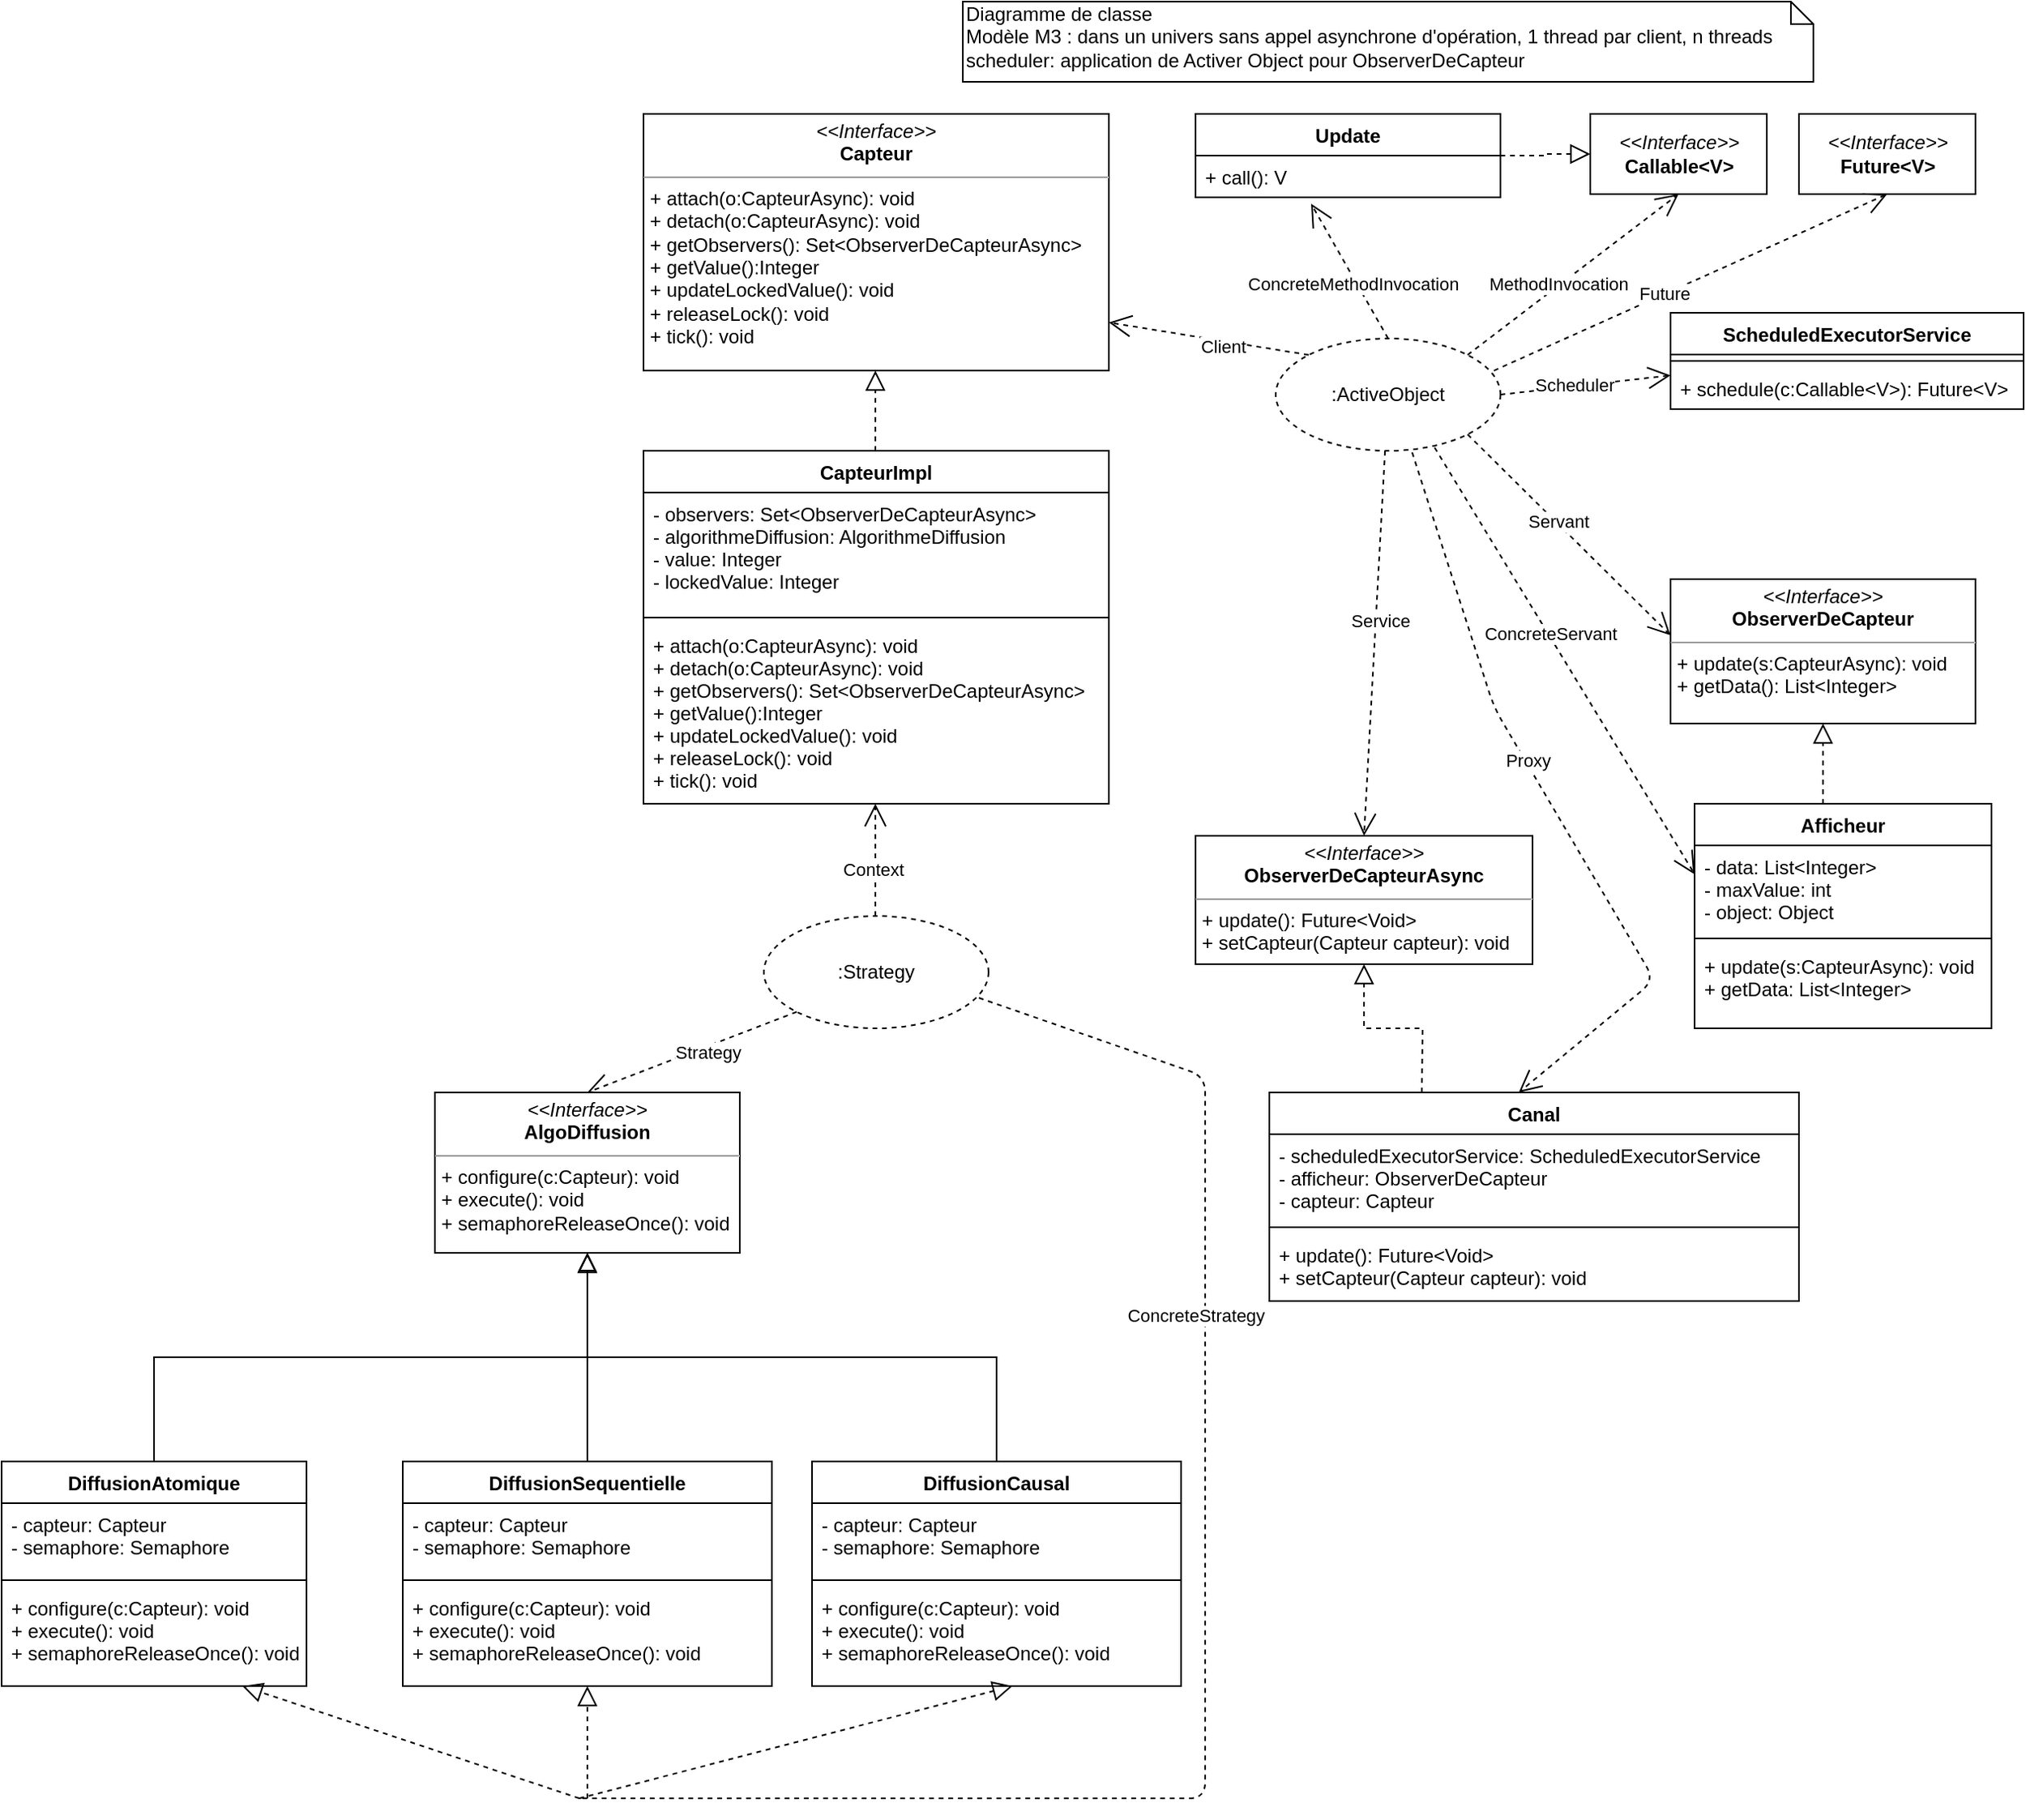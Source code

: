 <mxfile version="14.1.8" type="device"><diagram id="btUnCOec4EC8QKUumP4a" name="Page-1"><mxGraphModel dx="2249" dy="798" grid="1" gridSize="10" guides="1" tooltips="1" connect="1" arrows="1" fold="1" page="1" pageScale="1" pageWidth="827" pageHeight="1169" math="0" shadow="0"><root><mxCell id="0"/><mxCell id="1" parent="0"/><mxCell id="-bEl5EiCQrOa1FqBtvlF-1" value="Diagramme de classe&lt;br&gt;Modèle M3 : dans un univers sans appel asynchrone d'opération, 1 thread par client, n threads scheduler: application de Activer Object pour ObserverDeCapteur" style="shape=note;whiteSpace=wrap;html=1;size=14;verticalAlign=top;align=left;spacingTop=-6;" parent="1" vertex="1"><mxGeometry x="-201" y="10" width="530" height="50" as="geometry"/></mxCell><mxCell id="-bEl5EiCQrOa1FqBtvlF-2" value=":ActiveObject" style="ellipse;whiteSpace=wrap;html=1;dashed=1;" parent="1" vertex="1"><mxGeometry x="-6" y="220" width="140" height="70" as="geometry"/></mxCell><mxCell id="-bEl5EiCQrOa1FqBtvlF-8" value="&lt;p style=&quot;margin: 0px ; margin-top: 4px ; text-align: center&quot;&gt;&lt;i&gt;&amp;lt;&amp;lt;Interface&amp;gt;&amp;gt;&lt;/i&gt;&lt;br&gt;&lt;b&gt;ObserverDeCapteur&lt;/b&gt;&lt;/p&gt;&lt;hr size=&quot;1&quot;&gt;&lt;p style=&quot;margin: 0px ; margin-left: 4px&quot;&gt;+ update(s:Capteur)&lt;/p&gt;" style="verticalAlign=top;align=left;overflow=fill;fontSize=12;fontFamily=Helvetica;html=1;" parent="1" vertex="1"><mxGeometry x="240" y="370" width="190" height="70" as="geometry"/></mxCell><mxCell id="-bEl5EiCQrOa1FqBtvlF-10" value="" style="endArrow=open;endFill=1;endSize=12;html=1;dashed=1;exitX=1;exitY=1;exitDx=0;exitDy=0;entryX=0;entryY=0.5;entryDx=0;entryDy=0;" parent="1" source="-bEl5EiCQrOa1FqBtvlF-2" target="-bEl5EiCQrOa1FqBtvlF-8" edge="1"><mxGeometry width="160" relative="1" as="geometry"><mxPoint x="-20" y="230" as="sourcePoint"/><mxPoint x="140" y="230" as="targetPoint"/></mxGeometry></mxCell><mxCell id="-bEl5EiCQrOa1FqBtvlF-11" value="Servant" style="edgeLabel;html=1;align=center;verticalAlign=middle;resizable=0;points=[];" parent="-bEl5EiCQrOa1FqBtvlF-10" vertex="1" connectable="0"><mxGeometry x="-0.132" y="2" relative="1" as="geometry"><mxPoint y="1" as="offset"/></mxGeometry></mxCell><mxCell id="-bEl5EiCQrOa1FqBtvlF-14" value="" style="endArrow=open;endFill=1;endSize=12;html=1;dashed=1;exitX=0;exitY=0;exitDx=0;exitDy=0;entryX=1;entryY=1;entryDx=0;entryDy=0;" parent="1" source="-bEl5EiCQrOa1FqBtvlF-2" edge="1"><mxGeometry width="160" relative="1" as="geometry"><mxPoint x="-90.003" y="289.999" as="sourcePoint"/><mxPoint x="-110" y="210" as="targetPoint"/></mxGeometry></mxCell><mxCell id="-bEl5EiCQrOa1FqBtvlF-15" value="Client" style="edgeLabel;html=1;align=center;verticalAlign=middle;resizable=0;points=[];" parent="-bEl5EiCQrOa1FqBtvlF-14" vertex="1" connectable="0"><mxGeometry x="-0.132" y="2" relative="1" as="geometry"><mxPoint y="1" as="offset"/></mxGeometry></mxCell><mxCell id="-bEl5EiCQrOa1FqBtvlF-29" value="" style="endArrow=open;endFill=1;endSize=12;html=1;dashed=1;exitX=0.707;exitY=0.971;exitDx=0;exitDy=0;entryX=0.001;entryY=0.698;entryDx=0;entryDy=0;entryPerimeter=0;exitPerimeter=0;" parent="1" source="-bEl5EiCQrOa1FqBtvlF-2" edge="1"><mxGeometry width="160" relative="1" as="geometry"><mxPoint x="24.257" y="339.625" as="sourcePoint"/><mxPoint x="255.16" y="554.148" as="targetPoint"/></mxGeometry></mxCell><mxCell id="-bEl5EiCQrOa1FqBtvlF-30" value="ConcreteServant" style="edgeLabel;html=1;align=center;verticalAlign=middle;resizable=0;points=[];" parent="-bEl5EiCQrOa1FqBtvlF-29" vertex="1" connectable="0"><mxGeometry x="-0.132" y="2" relative="1" as="geometry"><mxPoint y="1" as="offset"/></mxGeometry></mxCell><mxCell id="ZCmrtrx8sHGQ6auWHu1h-27" value="Update" style="swimlane;fontStyle=1;align=center;verticalAlign=top;childLayout=stackLayout;horizontal=1;startSize=26;horizontalStack=0;resizeParent=1;resizeParentMax=0;resizeLast=0;collapsible=1;marginBottom=0;" parent="1" vertex="1"><mxGeometry x="-56" y="80" width="190" height="52" as="geometry"/></mxCell><mxCell id="ZCmrtrx8sHGQ6auWHu1h-30" value="+ call(): V" style="text;strokeColor=none;fillColor=none;align=left;verticalAlign=top;spacingLeft=4;spacingRight=4;overflow=hidden;rotatable=0;points=[[0,0.5],[1,0.5]];portConstraint=eastwest;" parent="ZCmrtrx8sHGQ6auWHu1h-27" vertex="1"><mxGeometry y="26" width="190" height="26" as="geometry"/></mxCell><mxCell id="ZCmrtrx8sHGQ6auWHu1h-1" value="&lt;p style=&quot;margin: 0px ; margin-top: 4px ; text-align: center&quot;&gt;&lt;i&gt;&amp;lt;&amp;lt;Interface&amp;gt;&amp;gt;&lt;/i&gt;&lt;br&gt;&lt;b&gt;ObserverDeCapteurAsync&lt;/b&gt;&lt;/p&gt;&lt;hr size=&quot;1&quot;&gt;&lt;p style=&quot;margin: 0px ; margin-left: 4px&quot;&gt;+ update(): Future&amp;lt;Void&amp;gt;&lt;/p&gt;&lt;p style=&quot;margin: 0px ; margin-left: 4px&quot;&gt;+ setCapteur(Capteur capteur): void&lt;/p&gt;" style="verticalAlign=top;align=left;overflow=fill;fontSize=12;fontFamily=Helvetica;html=1;" parent="1" vertex="1"><mxGeometry x="-56" y="530" width="210" height="80" as="geometry"/></mxCell><mxCell id="ZCmrtrx8sHGQ6auWHu1h-3" value="" style="endArrow=open;endFill=1;endSize=12;html=1;dashed=1;entryX=0.5;entryY=0;entryDx=0;entryDy=0;" parent="1" source="-bEl5EiCQrOa1FqBtvlF-2" target="ZCmrtrx8sHGQ6auWHu1h-1" edge="1"><mxGeometry width="160" relative="1" as="geometry"><mxPoint x="170" y="190" as="sourcePoint"/><mxPoint x="276" y="340" as="targetPoint"/></mxGeometry></mxCell><mxCell id="ZCmrtrx8sHGQ6auWHu1h-4" value="Service" style="edgeLabel;html=1;align=center;verticalAlign=middle;resizable=0;points=[];" parent="ZCmrtrx8sHGQ6auWHu1h-3" vertex="1" connectable="0"><mxGeometry x="-0.132" y="2" relative="1" as="geometry"><mxPoint y="1" as="offset"/></mxGeometry></mxCell><mxCell id="ZCmrtrx8sHGQ6auWHu1h-9" value="" style="endArrow=open;endFill=1;endSize=12;html=1;dashed=1;exitX=0.607;exitY=1.014;exitDx=0;exitDy=0;exitPerimeter=0;" parent="1" source="-bEl5EiCQrOa1FqBtvlF-2" edge="1"><mxGeometry width="160" relative="1" as="geometry"><mxPoint x="123.497" y="289.749" as="sourcePoint"/><mxPoint x="145.417" y="690" as="targetPoint"/><Array as="points"><mxPoint x="130" y="450"/><mxPoint x="230" y="620"/></Array></mxGeometry></mxCell><mxCell id="ZCmrtrx8sHGQ6auWHu1h-10" value="Proxy" style="edgeLabel;html=1;align=center;verticalAlign=middle;resizable=0;points=[];" parent="ZCmrtrx8sHGQ6auWHu1h-9" vertex="1" connectable="0"><mxGeometry x="-0.132" y="2" relative="1" as="geometry"><mxPoint y="1" as="offset"/></mxGeometry></mxCell><mxCell id="ZCmrtrx8sHGQ6auWHu1h-12" style="edgeStyle=orthogonalEdgeStyle;rounded=0;orthogonalLoop=1;jettySize=auto;html=1;exitX=0.5;exitY=0;exitDx=0;exitDy=0;entryX=0.5;entryY=1;entryDx=0;entryDy=0;dashed=1;endArrow=block;endFill=0;endSize=10;" parent="1" target="ZCmrtrx8sHGQ6auWHu1h-1" edge="1"><mxGeometry relative="1" as="geometry"><mxPoint x="85" y="690" as="sourcePoint"/></mxGeometry></mxCell><mxCell id="ZCmrtrx8sHGQ6auWHu1h-18" value="" style="endArrow=open;endFill=1;endSize=12;html=1;dashed=1;exitX=1;exitY=0.5;exitDx=0;exitDy=0;entryX=0;entryY=0.5;entryDx=0;entryDy=0;" parent="1" source="-bEl5EiCQrOa1FqBtvlF-2" edge="1"><mxGeometry width="160" relative="1" as="geometry"><mxPoint x="144" y="265" as="sourcePoint"/><mxPoint x="240" y="243" as="targetPoint"/></mxGeometry></mxCell><mxCell id="ZCmrtrx8sHGQ6auWHu1h-19" value="Scheduler" style="edgeLabel;html=1;align=center;verticalAlign=middle;resizable=0;points=[];" parent="ZCmrtrx8sHGQ6auWHu1h-18" vertex="1" connectable="0"><mxGeometry x="-0.132" y="2" relative="1" as="geometry"><mxPoint y="1" as="offset"/></mxGeometry></mxCell><mxCell id="ZCmrtrx8sHGQ6auWHu1h-13" value="ScheduledExecutorService" style="swimlane;fontStyle=1;align=center;verticalAlign=top;childLayout=stackLayout;horizontal=1;startSize=26;horizontalStack=0;resizeParent=1;resizeParentMax=0;resizeLast=0;collapsible=1;marginBottom=0;" parent="1" vertex="1"><mxGeometry x="240" y="204" width="220" height="60" as="geometry"/></mxCell><mxCell id="ZCmrtrx8sHGQ6auWHu1h-15" value="" style="line;strokeWidth=1;fillColor=none;align=left;verticalAlign=middle;spacingTop=-1;spacingLeft=3;spacingRight=3;rotatable=0;labelPosition=right;points=[];portConstraint=eastwest;" parent="ZCmrtrx8sHGQ6auWHu1h-13" vertex="1"><mxGeometry y="26" width="220" height="8" as="geometry"/></mxCell><mxCell id="ZCmrtrx8sHGQ6auWHu1h-16" value="+ schedule(c:Callable&lt;V&gt;): Future&lt;V&gt;" style="text;strokeColor=none;fillColor=none;align=left;verticalAlign=top;spacingLeft=4;spacingRight=4;overflow=hidden;rotatable=0;points=[[0,0.5],[1,0.5]];portConstraint=eastwest;" parent="ZCmrtrx8sHGQ6auWHu1h-13" vertex="1"><mxGeometry y="34" width="220" height="26" as="geometry"/></mxCell><mxCell id="ZCmrtrx8sHGQ6auWHu1h-21" value="&lt;i&gt;&amp;lt;&amp;lt;Interface&amp;gt;&amp;gt;&lt;/i&gt;&lt;br&gt;&lt;b&gt;Future&amp;lt;V&amp;gt;&lt;/b&gt;" style="html=1;" parent="1" vertex="1"><mxGeometry x="320" y="80" width="110" height="50" as="geometry"/></mxCell><mxCell id="ZCmrtrx8sHGQ6auWHu1h-22" value="&lt;i&gt;&amp;lt;&amp;lt;Interface&amp;gt;&amp;gt;&lt;/i&gt;&lt;br&gt;&lt;b&gt;Callable&amp;lt;V&amp;gt;&lt;/b&gt;" style="html=1;" parent="1" vertex="1"><mxGeometry x="190" y="80" width="110" height="50" as="geometry"/></mxCell><mxCell id="ZCmrtrx8sHGQ6auWHu1h-23" value="" style="endArrow=open;endFill=1;endSize=12;html=1;dashed=1;exitX=0.971;exitY=0.286;exitDx=0;exitDy=0;entryX=0.5;entryY=1;entryDx=0;entryDy=0;exitPerimeter=0;" parent="1" source="-bEl5EiCQrOa1FqBtvlF-2" target="ZCmrtrx8sHGQ6auWHu1h-21" edge="1"><mxGeometry width="160" relative="1" as="geometry"><mxPoint x="123.497" y="240.251" as="sourcePoint"/><mxPoint x="250" y="253" as="targetPoint"/></mxGeometry></mxCell><mxCell id="ZCmrtrx8sHGQ6auWHu1h-24" value="Future" style="edgeLabel;html=1;align=center;verticalAlign=middle;resizable=0;points=[];" parent="ZCmrtrx8sHGQ6auWHu1h-23" vertex="1" connectable="0"><mxGeometry x="-0.132" y="2" relative="1" as="geometry"><mxPoint y="1" as="offset"/></mxGeometry></mxCell><mxCell id="ZCmrtrx8sHGQ6auWHu1h-25" value="" style="endArrow=open;endFill=1;endSize=12;html=1;dashed=1;exitX=1;exitY=0;exitDx=0;exitDy=0;entryX=0.5;entryY=1;entryDx=0;entryDy=0;" parent="1" source="-bEl5EiCQrOa1FqBtvlF-2" target="ZCmrtrx8sHGQ6auWHu1h-22" edge="1"><mxGeometry width="160" relative="1" as="geometry"><mxPoint x="123.497" y="240.251" as="sourcePoint"/><mxPoint x="265" y="160" as="targetPoint"/></mxGeometry></mxCell><mxCell id="ZCmrtrx8sHGQ6auWHu1h-26" value="MethodInvocation" style="edgeLabel;html=1;align=center;verticalAlign=middle;resizable=0;points=[];" parent="ZCmrtrx8sHGQ6auWHu1h-25" vertex="1" connectable="0"><mxGeometry x="-0.132" y="2" relative="1" as="geometry"><mxPoint y="1" as="offset"/></mxGeometry></mxCell><mxCell id="ZCmrtrx8sHGQ6auWHu1h-31" style="edgeStyle=orthogonalEdgeStyle;rounded=0;orthogonalLoop=1;jettySize=auto;html=1;entryX=0;entryY=0.5;entryDx=0;entryDy=0;dashed=1;endArrow=block;endFill=0;endSize=10;" parent="1" source="ZCmrtrx8sHGQ6auWHu1h-27" target="ZCmrtrx8sHGQ6auWHu1h-22" edge="1"><mxGeometry relative="1" as="geometry"><mxPoint x="160" y="120" as="sourcePoint"/><mxPoint x="-195" y="580" as="targetPoint"/></mxGeometry></mxCell><mxCell id="ZCmrtrx8sHGQ6auWHu1h-32" value="" style="endArrow=open;endFill=1;endSize=12;html=1;dashed=1;exitX=0.5;exitY=0;exitDx=0;exitDy=0;entryX=0.379;entryY=1.154;entryDx=0;entryDy=0;entryPerimeter=0;" parent="1" source="-bEl5EiCQrOa1FqBtvlF-2" target="ZCmrtrx8sHGQ6auWHu1h-30" edge="1"><mxGeometry width="160" relative="1" as="geometry"><mxPoint x="123.497" y="240.251" as="sourcePoint"/><mxPoint x="255" y="140" as="targetPoint"/></mxGeometry></mxCell><mxCell id="ZCmrtrx8sHGQ6auWHu1h-33" value="ConcreteMethodInvocation" style="edgeLabel;html=1;align=center;verticalAlign=middle;resizable=0;points=[];" parent="ZCmrtrx8sHGQ6auWHu1h-32" vertex="1" connectable="0"><mxGeometry x="-0.132" y="2" relative="1" as="geometry"><mxPoint y="1" as="offset"/></mxGeometry></mxCell><mxCell id="iypEKLU0uKmPTBZDskxn-1" value="&lt;p style=&quot;margin: 0px ; margin-top: 4px ; text-align: center&quot;&gt;&lt;i&gt;&amp;lt;&amp;lt;Interface&amp;gt;&amp;gt;&lt;/i&gt;&lt;br&gt;&lt;b&gt;Capteur&lt;/b&gt;&lt;/p&gt;&lt;hr size=&quot;1&quot;&gt;&lt;p style=&quot;margin: 0px ; margin-left: 4px&quot;&gt;+ attach(o:CapteurAsync): void&lt;/p&gt;&lt;p style=&quot;margin: 0px ; margin-left: 4px&quot;&gt;+ detach(o:CapteurAsync): void&lt;/p&gt;&lt;p style=&quot;margin: 0px ; margin-left: 4px&quot;&gt;+ getObservers(): Set&amp;lt;ObserverDeCapteurAsync&amp;gt;&lt;br&gt;&lt;/p&gt;&lt;p style=&quot;margin: 0px ; margin-left: 4px&quot;&gt;+ getValue():Integer&lt;/p&gt;&lt;p style=&quot;margin: 0px ; margin-left: 4px&quot;&gt;+ updateLockedValue(): void&lt;/p&gt;&lt;p style=&quot;margin: 0px ; margin-left: 4px&quot;&gt;+ releaseLock(): void&lt;br&gt;&lt;/p&gt;&lt;p style=&quot;margin: 0px ; margin-left: 4px&quot;&gt;+ tick(): void&lt;/p&gt;" style="verticalAlign=top;align=left;overflow=fill;fontSize=12;fontFamily=Helvetica;html=1;" parent="1" vertex="1"><mxGeometry x="-400" y="80" width="290" height="160" as="geometry"/></mxCell><mxCell id="iypEKLU0uKmPTBZDskxn-2" style="edgeStyle=orthogonalEdgeStyle;curved=1;orthogonalLoop=1;jettySize=auto;html=1;exitX=0.5;exitY=0;exitDx=0;exitDy=0;entryX=0.5;entryY=1;entryDx=0;entryDy=0;dashed=1;endArrow=block;endFill=0;endSize=10;" parent="1" edge="1"><mxGeometry relative="1" as="geometry"><mxPoint x="-255.5" y="290" as="sourcePoint"/><mxPoint x="-255.5" y="240" as="targetPoint"/></mxGeometry></mxCell><mxCell id="iypEKLU0uKmPTBZDskxn-7" value="CapteurImpl" style="swimlane;fontStyle=1;align=center;verticalAlign=top;childLayout=stackLayout;horizontal=1;startSize=26;horizontalStack=0;resizeParent=1;resizeParentMax=0;resizeLast=0;collapsible=1;marginBottom=0;" parent="1" vertex="1"><mxGeometry x="-400" y="290" width="290" height="220" as="geometry"/></mxCell><mxCell id="iypEKLU0uKmPTBZDskxn-8" value="- observers: Set&lt;ObserverDeCapteurAsync&gt; &#10;- algorithmeDiffusion: AlgorithmeDiffusion &#10;- value: Integer&#10;- lockedValue: Integer&#10;" style="text;strokeColor=none;fillColor=none;align=left;verticalAlign=top;spacingLeft=4;spacingRight=4;overflow=hidden;rotatable=0;points=[[0,0.5],[1,0.5]];portConstraint=eastwest;" parent="iypEKLU0uKmPTBZDskxn-7" vertex="1"><mxGeometry y="26" width="290" height="74" as="geometry"/></mxCell><mxCell id="iypEKLU0uKmPTBZDskxn-9" value="" style="line;strokeWidth=1;fillColor=none;align=left;verticalAlign=middle;spacingTop=-1;spacingLeft=3;spacingRight=3;rotatable=0;labelPosition=right;points=[];portConstraint=eastwest;" parent="iypEKLU0uKmPTBZDskxn-7" vertex="1"><mxGeometry y="100" width="290" height="8" as="geometry"/></mxCell><mxCell id="iypEKLU0uKmPTBZDskxn-10" value="+ attach(o:CapteurAsync): void&#10;+ detach(o:CapteurAsync): void&#10;+ getObservers(): Set&lt;ObserverDeCapteurAsync&gt;&#10;+ getValue():Integer&#10;+ updateLockedValue(): void&#10;+ releaseLock(): void&#10;+ tick(): void" style="text;strokeColor=none;fillColor=none;align=left;verticalAlign=top;spacingLeft=4;spacingRight=4;overflow=hidden;rotatable=0;points=[[0,0.5],[1,0.5]];portConstraint=eastwest;" parent="iypEKLU0uKmPTBZDskxn-7" vertex="1"><mxGeometry y="108" width="290" height="112" as="geometry"/></mxCell><mxCell id="iypEKLU0uKmPTBZDskxn-11" value="" style="endArrow=open;endFill=1;endSize=12;html=1;dashed=1;exitX=0.5;exitY=0;exitDx=0;exitDy=0;" parent="1" edge="1"><mxGeometry width="160" relative="1" as="geometry"><mxPoint x="-255.5" y="580" as="sourcePoint"/><mxPoint x="-255.5" y="510" as="targetPoint"/></mxGeometry></mxCell><mxCell id="iypEKLU0uKmPTBZDskxn-12" value="Context" style="edgeLabel;html=1;align=center;verticalAlign=middle;resizable=0;points=[];" parent="iypEKLU0uKmPTBZDskxn-11" vertex="1" connectable="0"><mxGeometry x="-0.132" y="2" relative="1" as="geometry"><mxPoint y="1" as="offset"/></mxGeometry></mxCell><mxCell id="iypEKLU0uKmPTBZDskxn-13" value=":Strategy" style="ellipse;whiteSpace=wrap;html=1;dashed=1;" parent="1" vertex="1"><mxGeometry x="-325" y="580" width="140" height="70" as="geometry"/></mxCell><mxCell id="iypEKLU0uKmPTBZDskxn-14" value="" style="endArrow=none;endFill=0;endSize=12;html=1;dashed=1;exitX=0.957;exitY=0.729;exitDx=0;exitDy=0;exitPerimeter=0;" parent="1" edge="1" source="iypEKLU0uKmPTBZDskxn-13"><mxGeometry width="160" relative="1" as="geometry"><mxPoint x="-175.503" y="639.749" as="sourcePoint"/><mxPoint x="-440" y="1130" as="targetPoint"/><Array as="points"><mxPoint x="-50" y="680"/><mxPoint x="-50" y="890"/><mxPoint x="-50" y="1130"/></Array></mxGeometry></mxCell><mxCell id="iypEKLU0uKmPTBZDskxn-15" value="ConcreteStrategy" style="edgeLabel;html=1;align=center;verticalAlign=middle;resizable=0;points=[];" parent="iypEKLU0uKmPTBZDskxn-14" vertex="1" connectable="0"><mxGeometry x="-0.132" y="2" relative="1" as="geometry"><mxPoint x="-8" y="-131.44" as="offset"/></mxGeometry></mxCell><mxCell id="iypEKLU0uKmPTBZDskxn-16" value="" style="endArrow=open;endFill=1;endSize=12;html=1;dashed=1;exitX=0;exitY=1;exitDx=0;exitDy=0;entryX=0.5;entryY=0;entryDx=0;entryDy=0;" parent="1" edge="1" source="iypEKLU0uKmPTBZDskxn-13"><mxGeometry width="160" relative="1" as="geometry"><mxPoint x="-274.497" y="639.749" as="sourcePoint"/><mxPoint x="-435" y="690" as="targetPoint"/></mxGeometry></mxCell><mxCell id="iypEKLU0uKmPTBZDskxn-17" value="Strategy" style="edgeLabel;html=1;align=center;verticalAlign=middle;resizable=0;points=[];" parent="iypEKLU0uKmPTBZDskxn-16" vertex="1" connectable="0"><mxGeometry x="-0.132" y="2" relative="1" as="geometry"><mxPoint y="1" as="offset"/></mxGeometry></mxCell><mxCell id="iypEKLU0uKmPTBZDskxn-18" value="&lt;p style=&quot;margin: 0px ; margin-top: 4px ; text-align: center&quot;&gt;&lt;i&gt;&amp;lt;&amp;lt;Interface&amp;gt;&amp;gt;&lt;/i&gt;&lt;br&gt;&lt;b&gt;AlgoDiffusion&lt;/b&gt;&lt;/p&gt;&lt;hr size=&quot;1&quot;&gt;&lt;p style=&quot;margin: 0px ; margin-left: 4px&quot;&gt;+ configure(c:Capteur): void&lt;/p&gt;&lt;p style=&quot;margin: 0px ; margin-left: 4px&quot;&gt;+ execute(): void&lt;/p&gt;&lt;p style=&quot;margin: 0px ; margin-left: 4px&quot;&gt;+ semaphoreReleaseOnce(): void&lt;br&gt;&lt;/p&gt;" style="verticalAlign=top;align=left;overflow=fill;fontSize=12;fontFamily=Helvetica;html=1;" parent="1" vertex="1"><mxGeometry x="-530" y="690" width="190" height="100" as="geometry"/></mxCell><mxCell id="iypEKLU0uKmPTBZDskxn-19" style="edgeStyle=orthogonalEdgeStyle;rounded=0;orthogonalLoop=1;jettySize=auto;html=1;exitX=0.5;exitY=0;exitDx=0;exitDy=0;endArrow=block;endFill=0;endSize=10;entryX=0.5;entryY=1;entryDx=0;entryDy=0;" parent="1" edge="1"><mxGeometry relative="1" as="geometry"><mxPoint x="-435" y="790" as="targetPoint"/><mxPoint x="-435" y="920" as="sourcePoint"/></mxGeometry></mxCell><mxCell id="iypEKLU0uKmPTBZDskxn-20" value="DiffusionSequentielle" style="swimlane;fontStyle=1;align=center;verticalAlign=top;childLayout=stackLayout;horizontal=1;startSize=26;horizontalStack=0;resizeParent=1;resizeParentMax=0;resizeLast=0;collapsible=1;marginBottom=0;" parent="1" vertex="1"><mxGeometry x="-550" y="920" width="230" height="140" as="geometry"/></mxCell><mxCell id="iypEKLU0uKmPTBZDskxn-21" value="- capteur: Capteur&#10;- semaphore: Semaphore&#10;&#10;&#10;" style="text;strokeColor=none;fillColor=none;align=left;verticalAlign=top;spacingLeft=4;spacingRight=4;overflow=hidden;rotatable=0;points=[[0,0.5],[1,0.5]];portConstraint=eastwest;" parent="iypEKLU0uKmPTBZDskxn-20" vertex="1"><mxGeometry y="26" width="230" height="44" as="geometry"/></mxCell><mxCell id="iypEKLU0uKmPTBZDskxn-22" value="" style="line;strokeWidth=1;fillColor=none;align=left;verticalAlign=middle;spacingTop=-1;spacingLeft=3;spacingRight=3;rotatable=0;labelPosition=right;points=[];portConstraint=eastwest;" parent="iypEKLU0uKmPTBZDskxn-20" vertex="1"><mxGeometry y="70" width="230" height="8" as="geometry"/></mxCell><mxCell id="iypEKLU0uKmPTBZDskxn-23" value="+ configure(c:Capteur): void&#10;+ execute(): void&#10;+ semaphoreReleaseOnce(): void&#10;&#10;&#10;" style="text;strokeColor=none;fillColor=none;align=left;verticalAlign=top;spacingLeft=4;spacingRight=4;overflow=hidden;rotatable=0;points=[[0,0.5],[1,0.5]];portConstraint=eastwest;" parent="iypEKLU0uKmPTBZDskxn-20" vertex="1"><mxGeometry y="78" width="230" height="62" as="geometry"/></mxCell><mxCell id="7pEJZlmGiLIFC_QD9goO-2" style="edgeStyle=orthogonalEdgeStyle;rounded=0;orthogonalLoop=1;jettySize=auto;html=1;exitX=0.5;exitY=0;exitDx=0;exitDy=0;endArrow=block;endFill=0;endSize=9;strokeWidth=1;" edge="1" parent="1" source="iypEKLU0uKmPTBZDskxn-24" target="iypEKLU0uKmPTBZDskxn-18"><mxGeometry relative="1" as="geometry"/></mxCell><mxCell id="iypEKLU0uKmPTBZDskxn-24" value="DiffusionCausal" style="swimlane;fontStyle=1;align=center;verticalAlign=top;childLayout=stackLayout;horizontal=1;startSize=26;horizontalStack=0;resizeParent=1;resizeParentMax=0;resizeLast=0;collapsible=1;marginBottom=0;" parent="1" vertex="1"><mxGeometry x="-295" y="920" width="230" height="140" as="geometry"/></mxCell><mxCell id="iypEKLU0uKmPTBZDskxn-25" value="- capteur: Capteur&#10;- semaphore: Semaphore&#10;&#10;&#10;" style="text;strokeColor=none;fillColor=none;align=left;verticalAlign=top;spacingLeft=4;spacingRight=4;overflow=hidden;rotatable=0;points=[[0,0.5],[1,0.5]];portConstraint=eastwest;" parent="iypEKLU0uKmPTBZDskxn-24" vertex="1"><mxGeometry y="26" width="230" height="44" as="geometry"/></mxCell><mxCell id="iypEKLU0uKmPTBZDskxn-26" value="" style="line;strokeWidth=1;fillColor=none;align=left;verticalAlign=middle;spacingTop=-1;spacingLeft=3;spacingRight=3;rotatable=0;labelPosition=right;points=[];portConstraint=eastwest;" parent="iypEKLU0uKmPTBZDskxn-24" vertex="1"><mxGeometry y="70" width="230" height="8" as="geometry"/></mxCell><mxCell id="iypEKLU0uKmPTBZDskxn-27" value="+ configure(c:Capteur): void&#10;+ execute(): void&#10;+ semaphoreReleaseOnce(): void" style="text;strokeColor=none;fillColor=none;align=left;verticalAlign=top;spacingLeft=4;spacingRight=4;overflow=hidden;rotatable=0;points=[[0,0.5],[1,0.5]];portConstraint=eastwest;" parent="iypEKLU0uKmPTBZDskxn-24" vertex="1"><mxGeometry y="78" width="230" height="62" as="geometry"/></mxCell><mxCell id="7pEJZlmGiLIFC_QD9goO-1" style="edgeStyle=orthogonalEdgeStyle;rounded=0;orthogonalLoop=1;jettySize=auto;html=1;exitX=0.5;exitY=0;exitDx=0;exitDy=0;endArrow=block;endFill=0;strokeWidth=1;endSize=9;" edge="1" parent="1" source="iypEKLU0uKmPTBZDskxn-28" target="iypEKLU0uKmPTBZDskxn-18"><mxGeometry relative="1" as="geometry"/></mxCell><mxCell id="iypEKLU0uKmPTBZDskxn-28" value="DiffusionAtomique" style="swimlane;fontStyle=1;align=center;verticalAlign=top;childLayout=stackLayout;horizontal=1;startSize=26;horizontalStack=0;resizeParent=1;resizeParentMax=0;resizeLast=0;collapsible=1;marginBottom=0;" parent="1" vertex="1"><mxGeometry x="-800" y="920" width="190" height="140" as="geometry"/></mxCell><mxCell id="iypEKLU0uKmPTBZDskxn-29" value="- capteur: Capteur&#10;- semaphore: Semaphore&#10;" style="text;strokeColor=none;fillColor=none;align=left;verticalAlign=top;spacingLeft=4;spacingRight=4;overflow=hidden;rotatable=0;points=[[0,0.5],[1,0.5]];portConstraint=eastwest;" parent="iypEKLU0uKmPTBZDskxn-28" vertex="1"><mxGeometry y="26" width="190" height="44" as="geometry"/></mxCell><mxCell id="iypEKLU0uKmPTBZDskxn-30" value="" style="line;strokeWidth=1;fillColor=none;align=left;verticalAlign=middle;spacingTop=-1;spacingLeft=3;spacingRight=3;rotatable=0;labelPosition=right;points=[];portConstraint=eastwest;" parent="iypEKLU0uKmPTBZDskxn-28" vertex="1"><mxGeometry y="70" width="190" height="8" as="geometry"/></mxCell><mxCell id="iypEKLU0uKmPTBZDskxn-31" value="+ configure(c:Capteur): void&#10;+ execute(): void&#10;+ semaphoreReleaseOnce(): void" style="text;strokeColor=none;fillColor=none;align=left;verticalAlign=top;spacingLeft=4;spacingRight=4;overflow=hidden;rotatable=0;points=[[0,0.5],[1,0.5]];portConstraint=eastwest;" parent="iypEKLU0uKmPTBZDskxn-28" vertex="1"><mxGeometry y="78" width="190" height="62" as="geometry"/></mxCell><mxCell id="iypEKLU0uKmPTBZDskxn-32" value="" style="endArrow=block;html=1;dashed=1;endSize=10;endFill=0;" parent="1" edge="1"><mxGeometry width="50" height="50" relative="1" as="geometry"><mxPoint x="-440" y="1130" as="sourcePoint"/><mxPoint x="-650" y="1060" as="targetPoint"/><Array as="points"/></mxGeometry></mxCell><mxCell id="iypEKLU0uKmPTBZDskxn-33" value="" style="endArrow=block;html=1;dashed=1;endSize=10;endFill=0;" parent="1" edge="1" target="iypEKLU0uKmPTBZDskxn-23"><mxGeometry width="50" height="50" relative="1" as="geometry"><mxPoint x="-435" y="1130" as="sourcePoint"/><mxPoint x="-460" y="1080" as="targetPoint"/></mxGeometry></mxCell><mxCell id="iypEKLU0uKmPTBZDskxn-34" value="" style="endArrow=block;html=1;dashed=1;endSize=10;endFill=0;" parent="1" edge="1"><mxGeometry width="50" height="50" relative="1" as="geometry"><mxPoint x="-440" y="1130" as="sourcePoint"/><mxPoint x="-170" y="1060" as="targetPoint"/></mxGeometry></mxCell><mxCell id="iypEKLU0uKmPTBZDskxn-35" value="Canal" style="swimlane;fontStyle=1;align=center;verticalAlign=top;childLayout=stackLayout;horizontal=1;startSize=26;horizontalStack=0;resizeParent=1;resizeParentMax=0;resizeLast=0;collapsible=1;marginBottom=0;" parent="1" vertex="1"><mxGeometry x="-10" y="690" width="330" height="130" as="geometry"/></mxCell><mxCell id="iypEKLU0uKmPTBZDskxn-36" value="- scheduledExecutorService: ScheduledExecutorService&#10;- afficheur: ObserverDeCapteur&#10;- capteur: Capteur&#10;" style="text;strokeColor=none;fillColor=none;align=left;verticalAlign=top;spacingLeft=4;spacingRight=4;overflow=hidden;rotatable=0;points=[[0,0.5],[1,0.5]];portConstraint=eastwest;" parent="iypEKLU0uKmPTBZDskxn-35" vertex="1"><mxGeometry y="26" width="330" height="54" as="geometry"/></mxCell><mxCell id="iypEKLU0uKmPTBZDskxn-37" value="" style="line;strokeWidth=1;fillColor=none;align=left;verticalAlign=middle;spacingTop=-1;spacingLeft=3;spacingRight=3;rotatable=0;labelPosition=right;points=[];portConstraint=eastwest;" parent="iypEKLU0uKmPTBZDskxn-35" vertex="1"><mxGeometry y="80" width="330" height="8" as="geometry"/></mxCell><mxCell id="iypEKLU0uKmPTBZDskxn-38" value="+ update(): Future&lt;Void&gt;&#10;+ setCapteur(Capteur capteur): void" style="text;strokeColor=none;fillColor=none;align=left;verticalAlign=top;spacingLeft=4;spacingRight=4;overflow=hidden;rotatable=0;points=[[0,0.5],[1,0.5]];portConstraint=eastwest;" parent="iypEKLU0uKmPTBZDskxn-35" vertex="1"><mxGeometry y="88" width="330" height="42" as="geometry"/></mxCell><mxCell id="iypEKLU0uKmPTBZDskxn-39" value="Afficheur" style="swimlane;fontStyle=1;align=center;verticalAlign=top;childLayout=stackLayout;horizontal=1;startSize=26;horizontalStack=0;resizeParent=1;resizeParentMax=0;resizeLast=0;collapsible=1;marginBottom=0;" parent="1" vertex="1"><mxGeometry x="255" y="510" width="185" height="140" as="geometry"/></mxCell><mxCell id="iypEKLU0uKmPTBZDskxn-40" value="- data: List&lt;Integer&gt;&#10;- maxValue: int&#10;- object: Object&#10;" style="text;strokeColor=none;fillColor=none;align=left;verticalAlign=top;spacingLeft=4;spacingRight=4;overflow=hidden;rotatable=0;points=[[0,0.5],[1,0.5]];portConstraint=eastwest;" parent="iypEKLU0uKmPTBZDskxn-39" vertex="1"><mxGeometry y="26" width="185" height="54" as="geometry"/></mxCell><mxCell id="iypEKLU0uKmPTBZDskxn-41" value="" style="line;strokeWidth=1;fillColor=none;align=left;verticalAlign=middle;spacingTop=-1;spacingLeft=3;spacingRight=3;rotatable=0;labelPosition=right;points=[];portConstraint=eastwest;" parent="iypEKLU0uKmPTBZDskxn-39" vertex="1"><mxGeometry y="80" width="185" height="8" as="geometry"/></mxCell><mxCell id="iypEKLU0uKmPTBZDskxn-42" value="+ update(s:CapteurAsync): void&#10;+ getData: List&lt;Integer&gt; " style="text;strokeColor=none;fillColor=none;align=left;verticalAlign=top;spacingLeft=4;spacingRight=4;overflow=hidden;rotatable=0;points=[[0,0.5],[1,0.5]];portConstraint=eastwest;" parent="iypEKLU0uKmPTBZDskxn-39" vertex="1"><mxGeometry y="88" width="185" height="52" as="geometry"/></mxCell><mxCell id="iypEKLU0uKmPTBZDskxn-43" value="&lt;p style=&quot;margin: 0px ; margin-top: 4px ; text-align: center&quot;&gt;&lt;i&gt;&amp;lt;&amp;lt;Interface&amp;gt;&amp;gt;&lt;/i&gt;&lt;br&gt;&lt;b&gt;ObserverDeCapteur&lt;/b&gt;&lt;/p&gt;&lt;hr size=&quot;1&quot;&gt;&lt;p style=&quot;margin: 0px ; margin-left: 4px&quot;&gt;+ update(s:CapteurAsync): void&lt;/p&gt;&lt;p style=&quot;margin: 0px ; margin-left: 4px&quot;&gt;+ getData(): List&amp;lt;Integer&amp;gt; &lt;/p&gt;" style="verticalAlign=top;align=left;overflow=fill;fontSize=12;fontFamily=Helvetica;html=1;" parent="1" vertex="1"><mxGeometry x="240" y="370" width="190" height="90" as="geometry"/></mxCell><mxCell id="iypEKLU0uKmPTBZDskxn-44" style="edgeStyle=orthogonalEdgeStyle;curved=1;orthogonalLoop=1;jettySize=auto;html=1;exitX=0.5;exitY=0;exitDx=0;exitDy=0;entryX=0.5;entryY=1;entryDx=0;entryDy=0;dashed=1;endArrow=block;endFill=0;endSize=10;" parent="1" edge="1"><mxGeometry relative="1" as="geometry"><mxPoint x="335" y="510" as="sourcePoint"/><mxPoint x="335" y="460" as="targetPoint"/></mxGeometry></mxCell></root></mxGraphModel></diagram></mxfile>